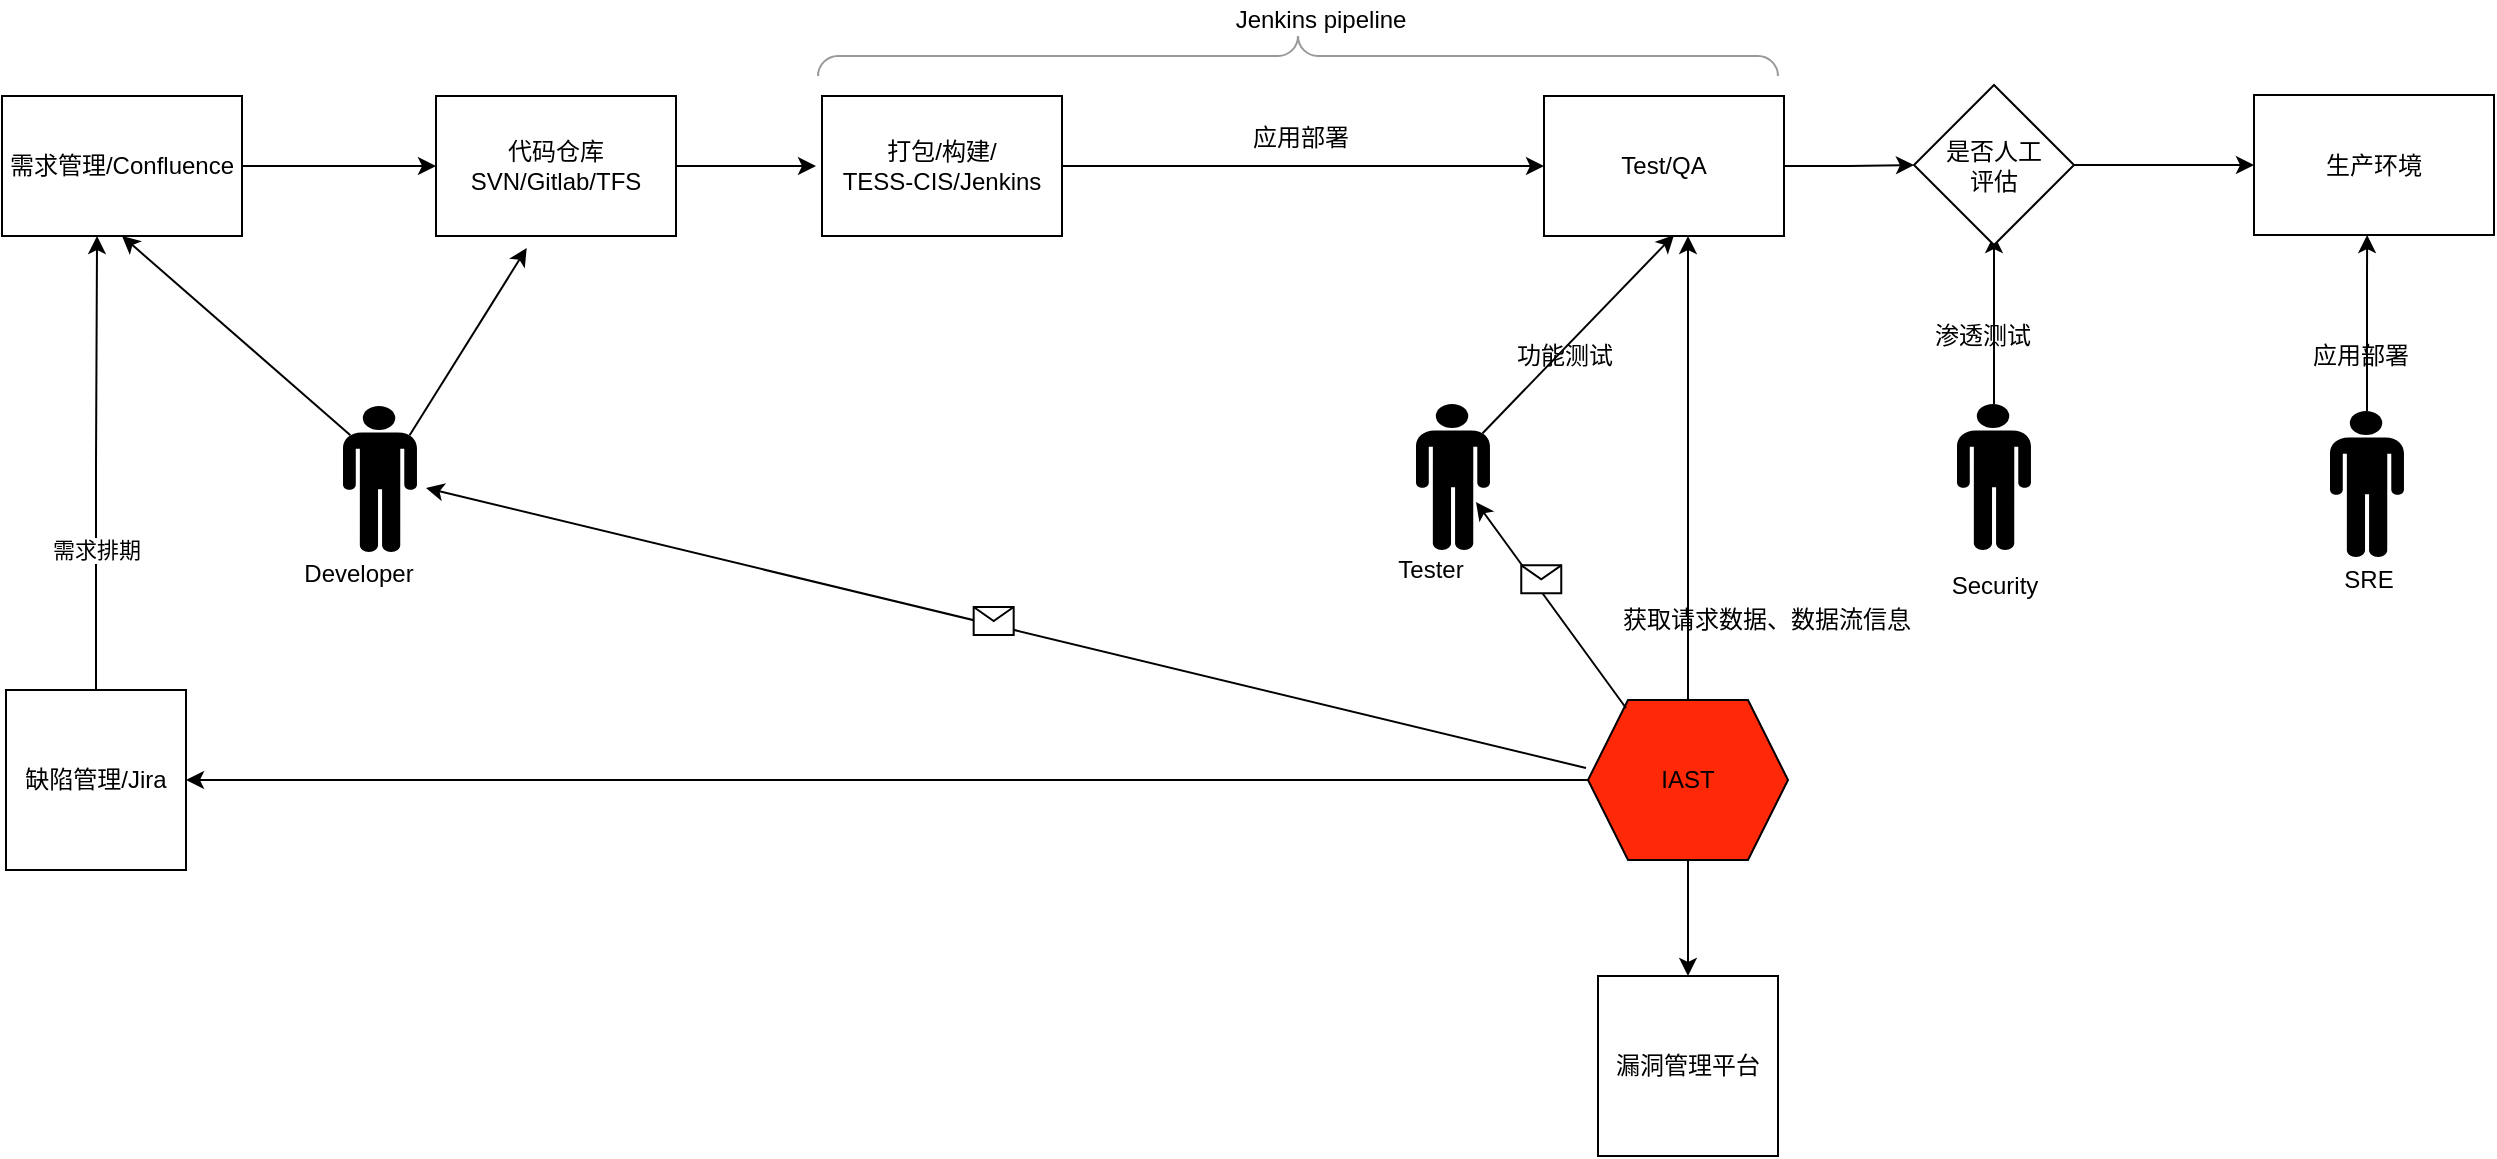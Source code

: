 <mxfile version="13.10.0" type="github">
  <diagram id="iUw1AErKdbEC1x-FSOwM" name="Page-1">
    <mxGraphModel dx="4165" dy="741" grid="1" gridSize="10" guides="1" tooltips="1" connect="1" arrows="1" fold="1" page="1" pageScale="1" pageWidth="2339" pageHeight="3300" math="0" shadow="0">
      <root>
        <mxCell id="0" />
        <mxCell id="1" parent="0" />
        <mxCell id="ucLkP26N742wNhBIR651-1" value="" style="edgeStyle=orthogonalEdgeStyle;rounded=0;orthogonalLoop=1;jettySize=auto;html=1;entryX=0;entryY=0.5;entryDx=0;entryDy=0;" edge="1" parent="1" source="ucLkP26N742wNhBIR651-2" target="ucLkP26N742wNhBIR651-5">
          <mxGeometry relative="1" as="geometry">
            <mxPoint x="188" y="135" as="targetPoint" />
          </mxGeometry>
        </mxCell>
        <mxCell id="ucLkP26N742wNhBIR651-2" value="需求管理/Confluence" style="rounded=0;whiteSpace=wrap;html=1;" vertex="1" parent="1">
          <mxGeometry x="-12" y="100" width="120" height="70" as="geometry" />
        </mxCell>
        <mxCell id="ucLkP26N742wNhBIR651-3" value="" style="edgeStyle=orthogonalEdgeStyle;rounded=0;orthogonalLoop=1;jettySize=auto;html=1;" edge="1" parent="1" source="ucLkP26N742wNhBIR651-5">
          <mxGeometry relative="1" as="geometry">
            <mxPoint x="395" y="135" as="targetPoint" />
          </mxGeometry>
        </mxCell>
        <mxCell id="ucLkP26N742wNhBIR651-5" value="&lt;div&gt;代码仓库&lt;/div&gt;SVN/Gitlab/TFS" style="rounded=0;whiteSpace=wrap;html=1;" vertex="1" parent="1">
          <mxGeometry x="205" y="100" width="120" height="70" as="geometry" />
        </mxCell>
        <mxCell id="ucLkP26N742wNhBIR651-6" value="" style="edgeStyle=orthogonalEdgeStyle;rounded=0;orthogonalLoop=1;jettySize=auto;html=1;entryX=0.396;entryY=1;entryDx=0;entryDy=0;entryPerimeter=0;" edge="1" parent="1" source="ucLkP26N742wNhBIR651-9" target="ucLkP26N742wNhBIR651-2">
          <mxGeometry relative="1" as="geometry">
            <mxPoint x="35.52" y="334.52" as="targetPoint" />
          </mxGeometry>
        </mxCell>
        <mxCell id="ucLkP26N742wNhBIR651-7" value="需求排期" style="edgeLabel;html=1;align=center;verticalAlign=middle;resizable=0;points=[];" vertex="1" connectable="0" parent="ucLkP26N742wNhBIR651-6">
          <mxGeometry x="-0.273" y="-3" relative="1" as="geometry">
            <mxPoint x="-3" y="12.43" as="offset" />
          </mxGeometry>
        </mxCell>
        <mxCell id="ucLkP26N742wNhBIR651-9" value="缺陷管理/Jira" style="whiteSpace=wrap;html=1;aspect=fixed;" vertex="1" parent="1">
          <mxGeometry x="-10" y="397" width="90" height="90" as="geometry" />
        </mxCell>
        <mxCell id="ucLkP26N742wNhBIR651-18" value="" style="edgeStyle=orthogonalEdgeStyle;rounded=0;orthogonalLoop=1;jettySize=auto;html=1;entryX=0;entryY=0.5;entryDx=0;entryDy=0;" edge="1" parent="1">
          <mxGeometry relative="1" as="geometry">
            <mxPoint x="518" y="135" as="sourcePoint" />
            <mxPoint x="759" y="135" as="targetPoint" />
          </mxGeometry>
        </mxCell>
        <mxCell id="ucLkP26N742wNhBIR651-19" value="&lt;div&gt;打包/构建/&lt;/div&gt;&lt;div&gt;TESS-CIS/Jenkins&lt;br&gt;&lt;/div&gt;" style="rounded=0;whiteSpace=wrap;html=1;" vertex="1" parent="1">
          <mxGeometry x="398" y="100" width="120" height="70" as="geometry" />
        </mxCell>
        <mxCell id="ucLkP26N742wNhBIR651-20" value="" style="edgeStyle=orthogonalEdgeStyle;rounded=0;orthogonalLoop=1;jettySize=auto;html=1;exitX=1;exitY=0.5;exitDx=0;exitDy=0;" edge="1" parent="1" source="ucLkP26N742wNhBIR651-68" target="ucLkP26N742wNhBIR651-27">
          <mxGeometry relative="1" as="geometry">
            <mxPoint x="1044" y="134.5" as="sourcePoint" />
          </mxGeometry>
        </mxCell>
        <mxCell id="ucLkP26N742wNhBIR651-21" value="&lt;div&gt;Test/QA&lt;br&gt;&lt;/div&gt;" style="rounded=0;whiteSpace=wrap;html=1;" vertex="1" parent="1">
          <mxGeometry x="759" y="100" width="120" height="70" as="geometry" />
        </mxCell>
        <mxCell id="ucLkP26N742wNhBIR651-22" value="" style="edgeStyle=orthogonalEdgeStyle;rounded=0;orthogonalLoop=1;jettySize=auto;html=1;" edge="1" parent="1" source="ucLkP26N742wNhBIR651-23">
          <mxGeometry relative="1" as="geometry">
            <mxPoint x="831" y="170" as="targetPoint" />
          </mxGeometry>
        </mxCell>
        <mxCell id="ucLkP26N742wNhBIR651-23" value="IAST" style="shape=hexagon;perimeter=hexagonPerimeter2;whiteSpace=wrap;html=1;fixedSize=1;fillColor=#FF2908;" vertex="1" parent="1">
          <mxGeometry x="781" y="402" width="100" height="80" as="geometry" />
        </mxCell>
        <mxCell id="ucLkP26N742wNhBIR651-27" value="生产环境" style="rounded=0;whiteSpace=wrap;html=1;" vertex="1" parent="1">
          <mxGeometry x="1114" y="99.5" width="120" height="70" as="geometry" />
        </mxCell>
        <mxCell id="ucLkP26N742wNhBIR651-33" value="" style="shape=mxgraph.signs.people.man_1;html=1;pointerEvents=1;fillColor=#000000;strokeColor=none;verticalLabelPosition=bottom;verticalAlign=top;align=center;" vertex="1" parent="1">
          <mxGeometry x="158.5" y="255" width="37" height="73" as="geometry" />
        </mxCell>
        <mxCell id="ucLkP26N742wNhBIR651-34" value="获取请求数据、数据流信息" style="text;html=1;align=center;verticalAlign=middle;resizable=0;points=[];autosize=1;" vertex="1" parent="1">
          <mxGeometry x="790" y="352" width="160" height="20" as="geometry" />
        </mxCell>
        <mxCell id="ucLkP26N742wNhBIR651-39" value="Developer" style="text;html=1;align=center;verticalAlign=middle;resizable=0;points=[];autosize=1;" vertex="1" parent="1">
          <mxGeometry x="130.5" y="329" width="70" height="20" as="geometry" />
        </mxCell>
        <mxCell id="ucLkP26N742wNhBIR651-40" value="" style="shape=mxgraph.signs.people.man_1;html=1;pointerEvents=1;fillColor=#000000;strokeColor=none;verticalLabelPosition=bottom;verticalAlign=top;align=center;" vertex="1" parent="1">
          <mxGeometry x="695" y="254" width="37" height="73" as="geometry" />
        </mxCell>
        <mxCell id="ucLkP26N742wNhBIR651-41" value="" style="endArrow=classic;html=1;exitX=0.9;exitY=0.2;exitDx=0;exitDy=0;exitPerimeter=0;" edge="1" parent="1" source="ucLkP26N742wNhBIR651-40">
          <mxGeometry width="50" height="50" relative="1" as="geometry">
            <mxPoint x="742" y="238.5" as="sourcePoint" />
            <mxPoint x="824" y="169.5" as="targetPoint" />
          </mxGeometry>
        </mxCell>
        <mxCell id="ucLkP26N742wNhBIR651-42" value="Tester" style="text;html=1;align=center;verticalAlign=middle;resizable=0;points=[];autosize=1;" vertex="1" parent="1">
          <mxGeometry x="677" y="327" width="50" height="20" as="geometry" />
        </mxCell>
        <mxCell id="ucLkP26N742wNhBIR651-43" value="" style="edgeStyle=orthogonalEdgeStyle;rounded=0;orthogonalLoop=1;jettySize=auto;html=1;" edge="1" parent="1" source="ucLkP26N742wNhBIR651-44">
          <mxGeometry relative="1" as="geometry">
            <mxPoint x="984" y="169.5" as="targetPoint" />
          </mxGeometry>
        </mxCell>
        <mxCell id="ucLkP26N742wNhBIR651-44" value="" style="shape=mxgraph.signs.people.man_1;html=1;pointerEvents=1;fillColor=#000000;strokeColor=none;verticalLabelPosition=bottom;verticalAlign=top;align=center;" vertex="1" parent="1">
          <mxGeometry x="965.5" y="254" width="37" height="73" as="geometry" />
        </mxCell>
        <mxCell id="ucLkP26N742wNhBIR651-45" value="SRE" style="text;html=1;align=center;verticalAlign=middle;resizable=0;points=[];autosize=1;" vertex="1" parent="1">
          <mxGeometry x="1150.5" y="332" width="40" height="20" as="geometry" />
        </mxCell>
        <mxCell id="ucLkP26N742wNhBIR651-46" value="" style="verticalLabelPosition=bottom;shadow=0;dashed=0;align=center;html=1;verticalAlign=top;strokeWidth=1;shape=mxgraph.mockup.markup.curlyBrace;strokeColor=#999999;fillColor=#00FF00;" vertex="1" parent="1">
          <mxGeometry x="396" y="70" width="480" height="20" as="geometry" />
        </mxCell>
        <mxCell id="ucLkP26N742wNhBIR651-47" value="" style="edgeStyle=orthogonalEdgeStyle;rounded=0;orthogonalLoop=1;jettySize=auto;html=1;entryX=0;entryY=0.5;entryDx=0;entryDy=0;exitX=1;exitY=0.5;exitDx=0;exitDy=0;" edge="1" parent="1" source="ucLkP26N742wNhBIR651-21" target="ucLkP26N742wNhBIR651-68">
          <mxGeometry relative="1" as="geometry">
            <mxPoint x="843" y="135" as="sourcePoint" />
            <mxPoint x="924" y="135.067" as="targetPoint" />
            <Array as="points" />
          </mxGeometry>
        </mxCell>
        <mxCell id="ucLkP26N742wNhBIR651-48" value="" style="edgeStyle=orthogonalEdgeStyle;rounded=0;orthogonalLoop=1;jettySize=auto;html=1;" edge="1" parent="1" source="ucLkP26N742wNhBIR651-49">
          <mxGeometry relative="1" as="geometry">
            <Array as="points">
              <mxPoint x="1170" y="190" />
              <mxPoint x="1170" y="190" />
            </Array>
            <mxPoint x="1170.571" y="169.5" as="targetPoint" />
          </mxGeometry>
        </mxCell>
        <mxCell id="ucLkP26N742wNhBIR651-49" value="" style="shape=mxgraph.signs.people.man_1;html=1;pointerEvents=1;fillColor=#000000;strokeColor=none;verticalLabelPosition=bottom;verticalAlign=top;align=center;" vertex="1" parent="1">
          <mxGeometry x="1152" y="257.5" width="37" height="73" as="geometry" />
        </mxCell>
        <mxCell id="ucLkP26N742wNhBIR651-50" value="Security" style="text;html=1;align=center;verticalAlign=middle;resizable=0;points=[];autosize=1;" vertex="1" parent="1">
          <mxGeometry x="954" y="335" width="60" height="20" as="geometry" />
        </mxCell>
        <mxCell id="ucLkP26N742wNhBIR651-51" value="" style="endArrow=classic;html=1;entryX=0.378;entryY=1.086;entryDx=0;entryDy=0;exitX=0.9;exitY=0.2;exitDx=0;exitDy=0;exitPerimeter=0;entryPerimeter=0;" edge="1" parent="1" source="ucLkP26N742wNhBIR651-33" target="ucLkP26N742wNhBIR651-5">
          <mxGeometry width="50" height="50" relative="1" as="geometry">
            <mxPoint x="151.5" y="315.5" as="sourcePoint" />
            <mxPoint x="276" y="180" as="targetPoint" />
          </mxGeometry>
        </mxCell>
        <mxCell id="ucLkP26N742wNhBIR651-53" value="" style="endArrow=classic;html=1;entryX=0.5;entryY=1;entryDx=0;entryDy=0;exitX=0.1;exitY=0.2;exitDx=0;exitDy=0;exitPerimeter=0;" edge="1" parent="1" source="ucLkP26N742wNhBIR651-33" target="ucLkP26N742wNhBIR651-2">
          <mxGeometry width="50" height="50" relative="1" as="geometry">
            <mxPoint x="50" y="260" as="sourcePoint" />
            <mxPoint x="100" y="210" as="targetPoint" />
          </mxGeometry>
        </mxCell>
        <mxCell id="ucLkP26N742wNhBIR651-56" value="应用部署" style="text;html=1;align=center;verticalAlign=middle;resizable=0;points=[];autosize=1;" vertex="1" parent="1">
          <mxGeometry x="607" y="111" width="60" height="20" as="geometry" />
        </mxCell>
        <mxCell id="ucLkP26N742wNhBIR651-58" value="功能测试" style="text;html=1;align=center;verticalAlign=middle;resizable=0;points=[];autosize=1;" vertex="1" parent="1">
          <mxGeometry x="739" y="220" width="60" height="20" as="geometry" />
        </mxCell>
        <mxCell id="ucLkP26N742wNhBIR651-59" value="" style="endArrow=classic;html=1;entryX=0.811;entryY=0.671;entryDx=0;entryDy=0;entryPerimeter=0;" edge="1" parent="1" target="ucLkP26N742wNhBIR651-40">
          <mxGeometry relative="1" as="geometry">
            <mxPoint x="800" y="406" as="sourcePoint" />
            <mxPoint x="726.333" y="313.349" as="targetPoint" />
          </mxGeometry>
        </mxCell>
        <mxCell id="ucLkP26N742wNhBIR651-60" value="" style="shape=message;html=1;outlineConnect=0;" vertex="1" parent="ucLkP26N742wNhBIR651-59">
          <mxGeometry width="20" height="14" relative="1" as="geometry">
            <mxPoint x="-15" y="-20" as="offset" />
          </mxGeometry>
        </mxCell>
        <mxCell id="ucLkP26N742wNhBIR651-83" value="" style="edgeStyle=orthogonalEdgeStyle;rounded=0;orthogonalLoop=1;jettySize=auto;html=1;entryX=1;entryY=0.5;entryDx=0;entryDy=0;exitX=0;exitY=0.5;exitDx=0;exitDy=0;" edge="1" parent="1" source="ucLkP26N742wNhBIR651-23" target="ucLkP26N742wNhBIR651-9">
          <mxGeometry relative="1" as="geometry">
            <mxPoint x="721" y="585" as="targetPoint" />
          </mxGeometry>
        </mxCell>
        <mxCell id="ucLkP26N742wNhBIR651-66" value="漏洞管理平台" style="whiteSpace=wrap;html=1;aspect=fixed;" vertex="1" parent="1">
          <mxGeometry x="786" y="540" width="90" height="90" as="geometry" />
        </mxCell>
        <mxCell id="ucLkP26N742wNhBIR651-67" value="" style="edgeStyle=orthogonalEdgeStyle;rounded=0;orthogonalLoop=1;jettySize=auto;html=1;" edge="1" parent="1" source="ucLkP26N742wNhBIR651-23" target="ucLkP26N742wNhBIR651-66">
          <mxGeometry relative="1" as="geometry">
            <mxPoint x="831" y="482" as="sourcePoint" />
            <mxPoint x="831" y="631" as="targetPoint" />
          </mxGeometry>
        </mxCell>
        <mxCell id="ucLkP26N742wNhBIR651-68" value="&lt;div&gt;是否人工&lt;/div&gt;&lt;div&gt;评估&lt;/div&gt;" style="rhombus;whiteSpace=wrap;html=1;fillColor=#FFFFFF;" vertex="1" parent="1">
          <mxGeometry x="944" y="94.5" width="80" height="80" as="geometry" />
        </mxCell>
        <mxCell id="ucLkP26N742wNhBIR651-72" value="渗透测试" style="text;html=1;align=center;verticalAlign=middle;resizable=0;points=[];autosize=1;" vertex="1" parent="1">
          <mxGeometry x="948" y="210" width="60" height="20" as="geometry" />
        </mxCell>
        <mxCell id="ucLkP26N742wNhBIR651-73" value="Jenkins pipeline" style="text;html=1;align=center;verticalAlign=middle;resizable=0;points=[];autosize=1;" vertex="1" parent="1">
          <mxGeometry x="597" y="52" width="100" height="20" as="geometry" />
        </mxCell>
        <mxCell id="ucLkP26N742wNhBIR651-76" value="应用部署" style="text;html=1;align=center;verticalAlign=middle;resizable=0;points=[];autosize=1;" vertex="1" parent="1">
          <mxGeometry x="1137" y="220" width="60" height="20" as="geometry" />
        </mxCell>
        <mxCell id="ucLkP26N742wNhBIR651-80" value="" style="endArrow=classic;html=1;" edge="1" parent="1">
          <mxGeometry relative="1" as="geometry">
            <mxPoint x="780" y="436" as="sourcePoint" />
            <mxPoint x="200" y="296" as="targetPoint" />
          </mxGeometry>
        </mxCell>
        <mxCell id="ucLkP26N742wNhBIR651-81" value="" style="shape=message;html=1;outlineConnect=0;" vertex="1" parent="ucLkP26N742wNhBIR651-80">
          <mxGeometry width="20" height="14" relative="1" as="geometry">
            <mxPoint x="-16" y="-10.45" as="offset" />
          </mxGeometry>
        </mxCell>
      </root>
    </mxGraphModel>
  </diagram>
</mxfile>
